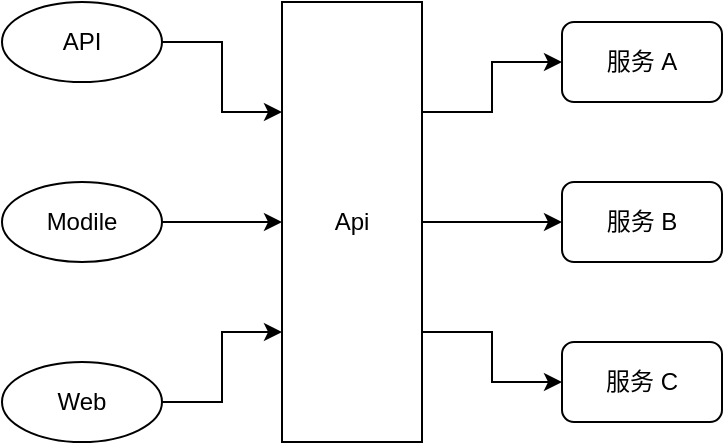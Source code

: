 <mxfile version="12.5.1" type="github"><diagram id="hg0EXXoUvsIjaQHQGz7k" name="第 1 页"><mxGraphModel dx="1373" dy="773" grid="1" gridSize="10" guides="1" tooltips="1" connect="1" arrows="1" fold="1" page="1" pageScale="1" pageWidth="827" pageHeight="1169" math="0" shadow="0"><root><mxCell id="0"/><mxCell id="1" parent="0"/><mxCell id="jTP4OeXEO4oSyrqEtlFY-18" style="edgeStyle=orthogonalEdgeStyle;rounded=0;orthogonalLoop=1;jettySize=auto;html=1;exitX=1;exitY=0.5;exitDx=0;exitDy=0;entryX=0;entryY=0.25;entryDx=0;entryDy=0;" edge="1" parent="1" source="jTP4OeXEO4oSyrqEtlFY-1" target="jTP4OeXEO4oSyrqEtlFY-5"><mxGeometry relative="1" as="geometry"/></mxCell><mxCell id="jTP4OeXEO4oSyrqEtlFY-1" value="API" style="ellipse;whiteSpace=wrap;html=1;" vertex="1" parent="1"><mxGeometry x="80" y="160" width="80" height="40" as="geometry"/></mxCell><mxCell id="jTP4OeXEO4oSyrqEtlFY-17" style="edgeStyle=orthogonalEdgeStyle;rounded=0;orthogonalLoop=1;jettySize=auto;html=1;exitX=1;exitY=0.5;exitDx=0;exitDy=0;entryX=0;entryY=0.5;entryDx=0;entryDy=0;" edge="1" parent="1" source="jTP4OeXEO4oSyrqEtlFY-3" target="jTP4OeXEO4oSyrqEtlFY-5"><mxGeometry relative="1" as="geometry"/></mxCell><mxCell id="jTP4OeXEO4oSyrqEtlFY-3" value="Modile" style="ellipse;whiteSpace=wrap;html=1;" vertex="1" parent="1"><mxGeometry x="80" y="250" width="80" height="40" as="geometry"/></mxCell><mxCell id="jTP4OeXEO4oSyrqEtlFY-19" style="edgeStyle=orthogonalEdgeStyle;rounded=0;orthogonalLoop=1;jettySize=auto;html=1;exitX=1;exitY=0.5;exitDx=0;exitDy=0;entryX=0;entryY=0.75;entryDx=0;entryDy=0;" edge="1" parent="1" source="jTP4OeXEO4oSyrqEtlFY-4" target="jTP4OeXEO4oSyrqEtlFY-5"><mxGeometry relative="1" as="geometry"/></mxCell><mxCell id="jTP4OeXEO4oSyrqEtlFY-4" value="Web" style="ellipse;whiteSpace=wrap;html=1;" vertex="1" parent="1"><mxGeometry x="80" y="340" width="80" height="40" as="geometry"/></mxCell><mxCell id="jTP4OeXEO4oSyrqEtlFY-14" style="edgeStyle=orthogonalEdgeStyle;rounded=0;orthogonalLoop=1;jettySize=auto;html=1;exitX=1;exitY=0.25;exitDx=0;exitDy=0;entryX=0;entryY=0.5;entryDx=0;entryDy=0;" edge="1" parent="1" source="jTP4OeXEO4oSyrqEtlFY-5" target="jTP4OeXEO4oSyrqEtlFY-10"><mxGeometry relative="1" as="geometry"/></mxCell><mxCell id="jTP4OeXEO4oSyrqEtlFY-15" style="edgeStyle=orthogonalEdgeStyle;rounded=0;orthogonalLoop=1;jettySize=auto;html=1;exitX=1;exitY=0.5;exitDx=0;exitDy=0;entryX=0;entryY=0.5;entryDx=0;entryDy=0;" edge="1" parent="1" source="jTP4OeXEO4oSyrqEtlFY-5" target="jTP4OeXEO4oSyrqEtlFY-12"><mxGeometry relative="1" as="geometry"/></mxCell><mxCell id="jTP4OeXEO4oSyrqEtlFY-16" style="edgeStyle=orthogonalEdgeStyle;rounded=0;orthogonalLoop=1;jettySize=auto;html=1;exitX=1;exitY=0.75;exitDx=0;exitDy=0;entryX=0;entryY=0.5;entryDx=0;entryDy=0;" edge="1" parent="1" source="jTP4OeXEO4oSyrqEtlFY-5" target="jTP4OeXEO4oSyrqEtlFY-13"><mxGeometry relative="1" as="geometry"/></mxCell><mxCell id="jTP4OeXEO4oSyrqEtlFY-5" value="Api" style="rounded=0;whiteSpace=wrap;html=1;" vertex="1" parent="1"><mxGeometry x="220" y="160" width="70" height="220" as="geometry"/></mxCell><mxCell id="jTP4OeXEO4oSyrqEtlFY-10" value="服务 A" style="rounded=1;whiteSpace=wrap;html=1;" vertex="1" parent="1"><mxGeometry x="360" y="170" width="80" height="40" as="geometry"/></mxCell><mxCell id="jTP4OeXEO4oSyrqEtlFY-12" value="服务 B" style="rounded=1;whiteSpace=wrap;html=1;" vertex="1" parent="1"><mxGeometry x="360" y="250" width="80" height="40" as="geometry"/></mxCell><mxCell id="jTP4OeXEO4oSyrqEtlFY-13" value="服务 C" style="rounded=1;whiteSpace=wrap;html=1;" vertex="1" parent="1"><mxGeometry x="360" y="330" width="80" height="40" as="geometry"/></mxCell></root></mxGraphModel></diagram></mxfile>